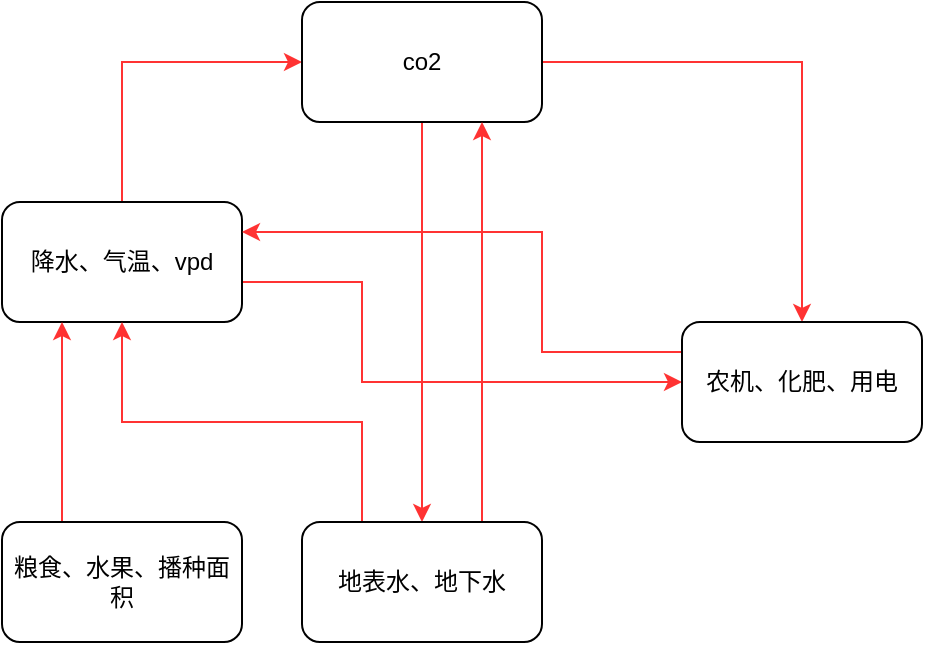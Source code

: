 <mxfile version="16.3.0" type="github">
  <diagram id="XCK-Xlbb6O_Y88VYNITX" name="Page-1">
    <mxGraphModel dx="1422" dy="794" grid="1" gridSize="10" guides="1" tooltips="1" connect="1" arrows="1" fold="1" page="1" pageScale="1" pageWidth="827" pageHeight="1169" math="0" shadow="0">
      <root>
        <mxCell id="0" />
        <mxCell id="1" parent="0" />
        <mxCell id="D_To4Py8hLPFhH-VoxAs-11" style="edgeStyle=orthogonalEdgeStyle;rounded=0;orthogonalLoop=1;jettySize=auto;html=1;exitX=0.5;exitY=0;exitDx=0;exitDy=0;entryX=0;entryY=0.5;entryDx=0;entryDy=0;strokeColor=#FF3333;" edge="1" parent="1" source="D_To4Py8hLPFhH-VoxAs-1" target="D_To4Py8hLPFhH-VoxAs-2">
          <mxGeometry relative="1" as="geometry" />
        </mxCell>
        <mxCell id="D_To4Py8hLPFhH-VoxAs-14" style="edgeStyle=orthogonalEdgeStyle;rounded=0;orthogonalLoop=1;jettySize=auto;html=1;exitX=1;exitY=0.5;exitDx=0;exitDy=0;entryX=0;entryY=0.5;entryDx=0;entryDy=0;strokeColor=#FF3333;" edge="1" parent="1" source="D_To4Py8hLPFhH-VoxAs-1" target="D_To4Py8hLPFhH-VoxAs-3">
          <mxGeometry relative="1" as="geometry">
            <Array as="points">
              <mxPoint x="330" y="200" />
              <mxPoint x="390" y="200" />
              <mxPoint x="390" y="250" />
            </Array>
          </mxGeometry>
        </mxCell>
        <mxCell id="D_To4Py8hLPFhH-VoxAs-1" value="降水、气温、vpd" style="rounded=1;whiteSpace=wrap;html=1;" vertex="1" parent="1">
          <mxGeometry x="210" y="160" width="120" height="60" as="geometry" />
        </mxCell>
        <mxCell id="D_To4Py8hLPFhH-VoxAs-12" style="edgeStyle=orthogonalEdgeStyle;rounded=0;orthogonalLoop=1;jettySize=auto;html=1;exitX=1;exitY=0.5;exitDx=0;exitDy=0;entryX=0.5;entryY=0;entryDx=0;entryDy=0;strokeColor=#FF3333;" edge="1" parent="1" source="D_To4Py8hLPFhH-VoxAs-2" target="D_To4Py8hLPFhH-VoxAs-3">
          <mxGeometry relative="1" as="geometry" />
        </mxCell>
        <mxCell id="D_To4Py8hLPFhH-VoxAs-13" style="edgeStyle=orthogonalEdgeStyle;rounded=0;orthogonalLoop=1;jettySize=auto;html=1;strokeColor=#FF3333;" edge="1" parent="1" source="D_To4Py8hLPFhH-VoxAs-2" target="D_To4Py8hLPFhH-VoxAs-4">
          <mxGeometry relative="1" as="geometry" />
        </mxCell>
        <mxCell id="D_To4Py8hLPFhH-VoxAs-2" value="co2" style="rounded=1;whiteSpace=wrap;html=1;" vertex="1" parent="1">
          <mxGeometry x="360" y="60" width="120" height="60" as="geometry" />
        </mxCell>
        <mxCell id="D_To4Py8hLPFhH-VoxAs-17" style="edgeStyle=orthogonalEdgeStyle;rounded=0;orthogonalLoop=1;jettySize=auto;html=1;exitX=0;exitY=0.25;exitDx=0;exitDy=0;entryX=1;entryY=0.25;entryDx=0;entryDy=0;strokeColor=#FF3333;" edge="1" parent="1" source="D_To4Py8hLPFhH-VoxAs-3" target="D_To4Py8hLPFhH-VoxAs-1">
          <mxGeometry relative="1" as="geometry">
            <Array as="points">
              <mxPoint x="480" y="235" />
              <mxPoint x="480" y="175" />
            </Array>
          </mxGeometry>
        </mxCell>
        <mxCell id="D_To4Py8hLPFhH-VoxAs-3" value="农机、化肥、用电" style="rounded=1;whiteSpace=wrap;html=1;" vertex="1" parent="1">
          <mxGeometry x="550" y="220" width="120" height="60" as="geometry" />
        </mxCell>
        <mxCell id="D_To4Py8hLPFhH-VoxAs-16" style="edgeStyle=orthogonalEdgeStyle;rounded=0;orthogonalLoop=1;jettySize=auto;html=1;exitX=0.75;exitY=0;exitDx=0;exitDy=0;entryX=0.75;entryY=1;entryDx=0;entryDy=0;strokeColor=#FF3333;" edge="1" parent="1" source="D_To4Py8hLPFhH-VoxAs-4" target="D_To4Py8hLPFhH-VoxAs-2">
          <mxGeometry relative="1" as="geometry" />
        </mxCell>
        <mxCell id="D_To4Py8hLPFhH-VoxAs-18" style="edgeStyle=orthogonalEdgeStyle;rounded=0;orthogonalLoop=1;jettySize=auto;html=1;exitX=0.25;exitY=0;exitDx=0;exitDy=0;entryX=0.5;entryY=1;entryDx=0;entryDy=0;strokeColor=#FF3333;" edge="1" parent="1" source="D_To4Py8hLPFhH-VoxAs-4" target="D_To4Py8hLPFhH-VoxAs-1">
          <mxGeometry relative="1" as="geometry" />
        </mxCell>
        <mxCell id="D_To4Py8hLPFhH-VoxAs-4" value="地表水、地下水" style="rounded=1;whiteSpace=wrap;html=1;" vertex="1" parent="1">
          <mxGeometry x="360" y="320" width="120" height="60" as="geometry" />
        </mxCell>
        <mxCell id="D_To4Py8hLPFhH-VoxAs-19" style="edgeStyle=orthogonalEdgeStyle;rounded=0;orthogonalLoop=1;jettySize=auto;html=1;entryX=0.25;entryY=1;entryDx=0;entryDy=0;strokeColor=#FF3333;exitX=0.25;exitY=0;exitDx=0;exitDy=0;" edge="1" parent="1" source="D_To4Py8hLPFhH-VoxAs-5" target="D_To4Py8hLPFhH-VoxAs-1">
          <mxGeometry relative="1" as="geometry" />
        </mxCell>
        <mxCell id="D_To4Py8hLPFhH-VoxAs-5" value="粮食、水果、播种面积" style="rounded=1;whiteSpace=wrap;html=1;" vertex="1" parent="1">
          <mxGeometry x="210" y="320" width="120" height="60" as="geometry" />
        </mxCell>
      </root>
    </mxGraphModel>
  </diagram>
</mxfile>
